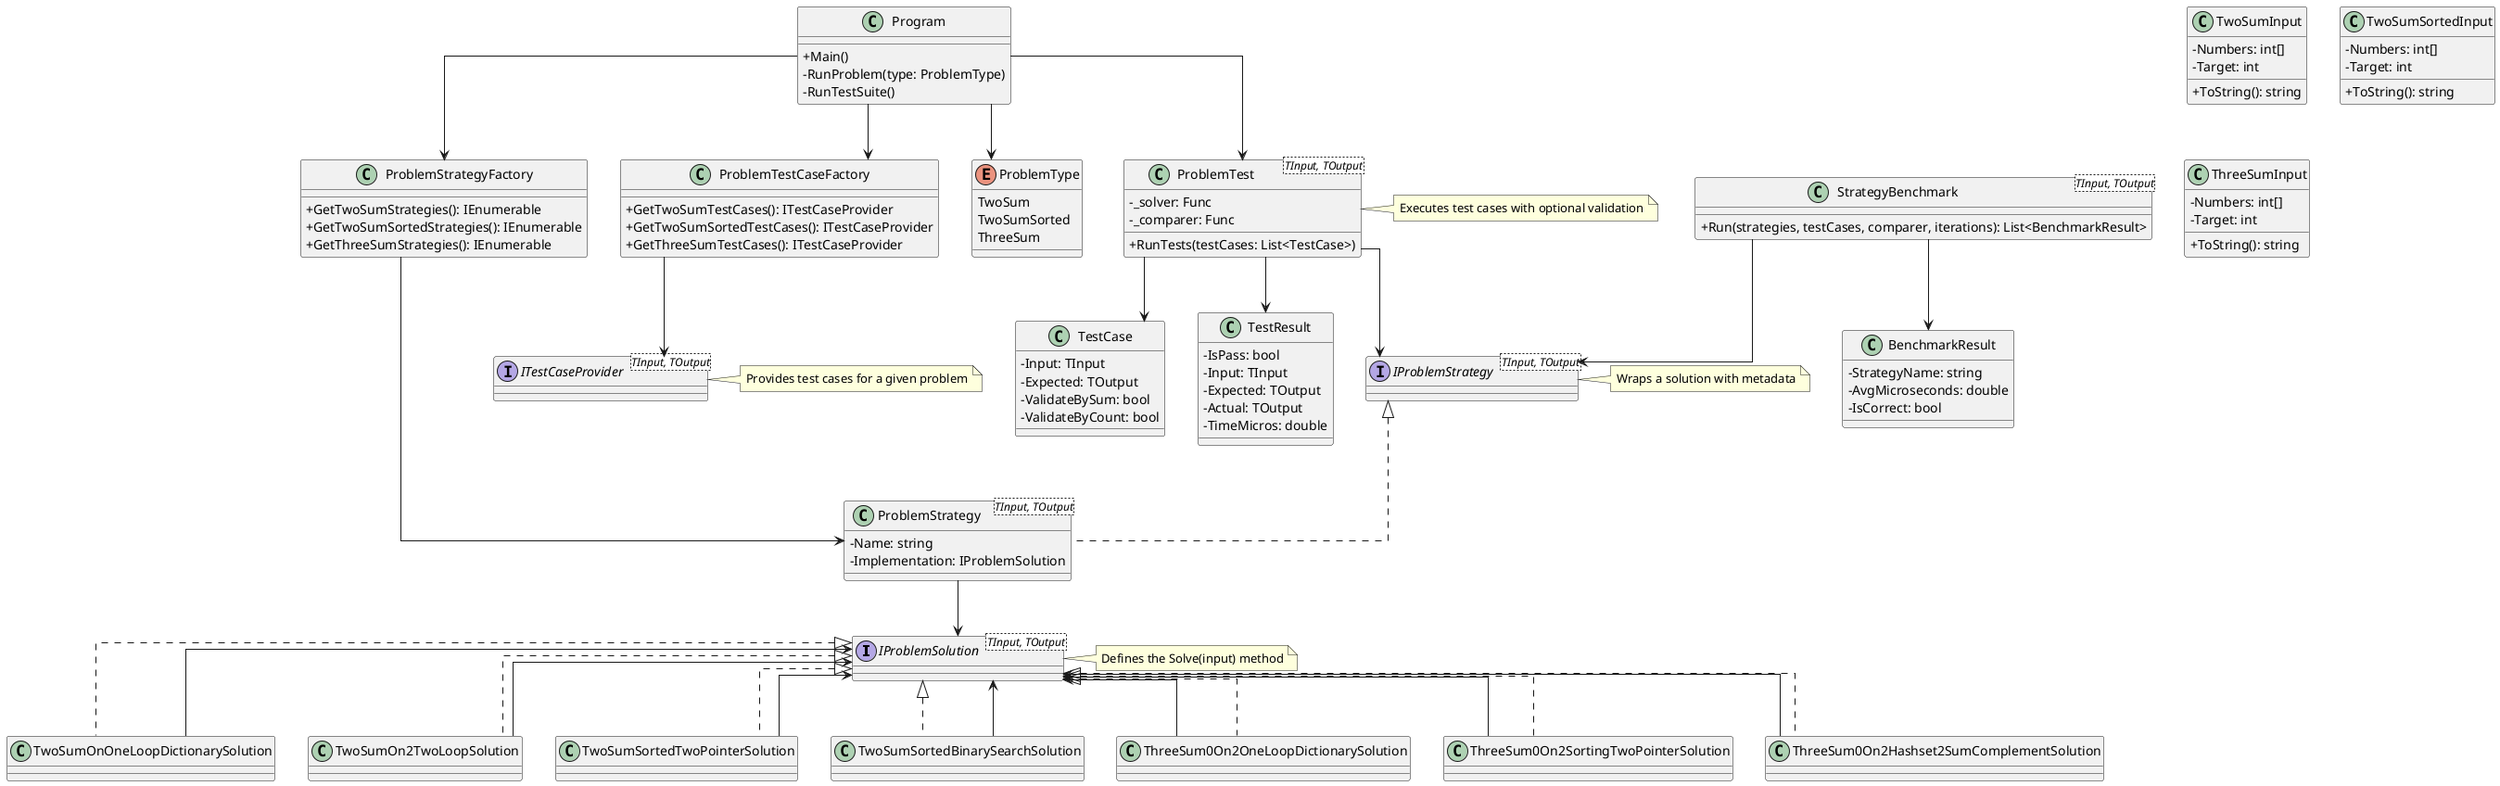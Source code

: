 @startuml
skinparam classAttributeIconSize 0
skinparam shadowing false
skinparam linetype ortho

' Core Interfaces
interface IProblemSolution<TInput, TOutput>
note right of IProblemSolution
Defines the Solve(input) method
end note

interface IProblemStrategy<TInput, TOutput>
note right of IProblemStrategy
Wraps a solution with metadata
end note

interface ITestCaseProvider<TInput, TOutput>
note right of ITestCaseProvider
Provides test cases for a given problem
end note

' Strategy Wrapper
class ProblemStrategy<TInput, TOutput> implements IProblemStrategy {
    - Name: string
    - Implementation: IProblemSolution
}

' Strategy Implementations
class TwoSumOnOneLoopDictionarySolution implements IProblemSolution
class TwoSumOn2TwoLoopSolution implements IProblemSolution
class TwoSumSortedTwoPointerSolution implements IProblemSolution
class TwoSumSortedBinarySearchSolution implements IProblemSolution
class ThreeSum0On2OneLoopDictionarySolution implements IProblemSolution
class ThreeSum0On2SortingTwoPointerSolution implements IProblemSolution
class ThreeSum0On2Hashset2SumComplementSolution implements IProblemSolution

' Test Harness
class ProblemTest<TInput, TOutput> {
    - _solver: Func
    - _comparer: Func
    + RunTests(testCases: List<TestCase>)
}
note right of ProblemTest
Executes test cases with optional validation
end note

class TestCase {
    - Input: TInput
    - Expected: TOutput
    - ValidateBySum: bool
    - ValidateByCount: bool
}

class TestResult {
    - IsPass: bool
    - Input: TInput
    - Expected: TOutput
    - Actual: TOutput
    - TimeMicros: double
}

class StrategyBenchmark<TInput, TOutput> {
    + Run(strategies, testCases, comparer, iterations): List<BenchmarkResult>
}

class BenchmarkResult {
    - StrategyName: string
    - AvgMicroseconds: double
    - IsCorrect: bool
}

' Factories
class ProblemStrategyFactory {
    + GetTwoSumStrategies(): IEnumerable
    + GetTwoSumSortedStrategies(): IEnumerable
    + GetThreeSumStrategies(): IEnumerable
}

class ProblemTestCaseFactory {
    + GetTwoSumTestCases(): ITestCaseProvider
    + GetTwoSumSortedTestCases(): ITestCaseProvider
    + GetThreeSumTestCases(): ITestCaseProvider
}

' Models
class TwoSumInput {
    - Numbers: int[]
    - Target: int
    + ToString(): string
}

class TwoSumSortedInput {
    - Numbers: int[]
    - Target: int
    + ToString(): string
}

class ThreeSumInput {
    - Numbers: int[]
    - Target: int
    + ToString(): string
}

' Dispatcher
class Program {
    + Main()
    - RunProblem(type: ProblemType)
    - RunTestSuite()
}

enum ProblemType {
    TwoSum
    TwoSumSorted
    ThreeSum
}

' Relationships
Program --> ProblemType
Program --> ProblemStrategyFactory
Program --> ProblemTestCaseFactory
Program --> ProblemTest

ProblemStrategyFactory --> ProblemStrategy
ProblemTestCaseFactory --> ITestCaseProvider
ProblemTest --> IProblemStrategy
ProblemTest --> TestCase
ProblemTest --> TestResult
ProblemStrategy --> IProblemSolution

StrategyBenchmark --> IProblemStrategy
StrategyBenchmark --> BenchmarkResult

TwoSumOnOneLoopDictionarySolution --> IProblemSolution
TwoSumOn2TwoLoopSolution --> IProblemSolution
TwoSumSortedTwoPointerSolution --> IProblemSolution
TwoSumSortedBinarySearchSolution --> IProblemSolution
ThreeSum0On2OneLoopDictionarySolution --> IProblemSolution
ThreeSum0On2SortingTwoPointerSolution --> IProblemSolution
ThreeSum0On2Hashset2SumComplementSolution --> IProblemSolution

@enduml
